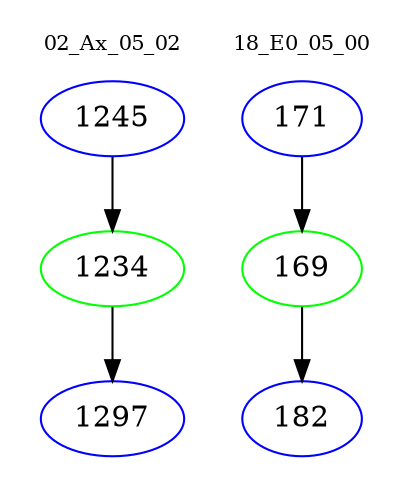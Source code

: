 digraph{
subgraph cluster_0 {
color = white
label = "02_Ax_05_02";
fontsize=10;
T0_1245 [label="1245", color="blue"]
T0_1245 -> T0_1234 [color="black"]
T0_1234 [label="1234", color="green"]
T0_1234 -> T0_1297 [color="black"]
T0_1297 [label="1297", color="blue"]
}
subgraph cluster_1 {
color = white
label = "18_E0_05_00";
fontsize=10;
T1_171 [label="171", color="blue"]
T1_171 -> T1_169 [color="black"]
T1_169 [label="169", color="green"]
T1_169 -> T1_182 [color="black"]
T1_182 [label="182", color="blue"]
}
}

